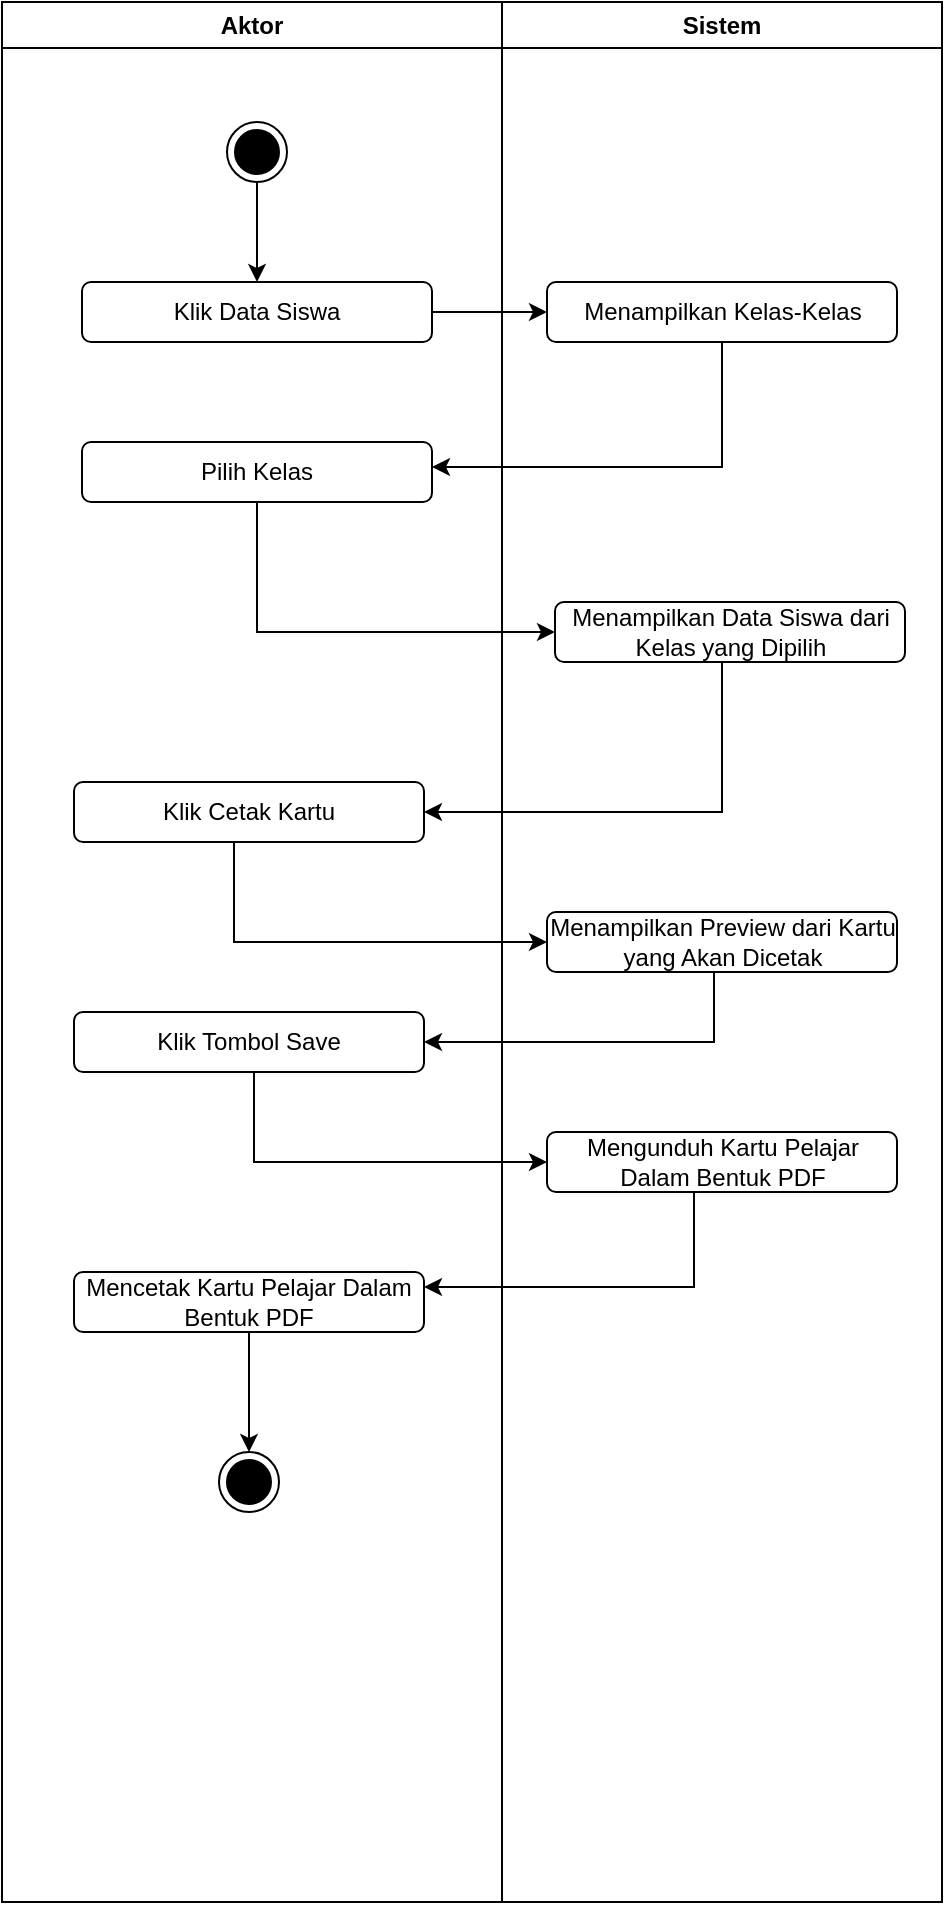 <mxfile version="21.6.5" type="github">
  <diagram name="Halaman-1" id="T8Imd4oGdBzQqa7fSYgq">
    <mxGraphModel dx="797" dy="746" grid="1" gridSize="10" guides="1" tooltips="1" connect="1" arrows="1" fold="1" page="1" pageScale="1" pageWidth="827" pageHeight="1169" math="0" shadow="0">
      <root>
        <mxCell id="0" />
        <mxCell id="1" parent="0" />
        <mxCell id="SFivbBBPAxUatTomFnrl-1" value="Aktor" style="swimlane;whiteSpace=wrap;html=1;" vertex="1" parent="1">
          <mxGeometry x="180" y="80" width="250" height="950" as="geometry" />
        </mxCell>
        <mxCell id="SFivbBBPAxUatTomFnrl-2" style="edgeStyle=orthogonalEdgeStyle;rounded=0;orthogonalLoop=1;jettySize=auto;html=1;entryX=0.5;entryY=0;entryDx=0;entryDy=0;" edge="1" parent="SFivbBBPAxUatTomFnrl-1" source="SFivbBBPAxUatTomFnrl-3" target="SFivbBBPAxUatTomFnrl-4">
          <mxGeometry relative="1" as="geometry" />
        </mxCell>
        <mxCell id="SFivbBBPAxUatTomFnrl-3" value="" style="ellipse;html=1;shape=endState;fillColor=#000000;strokeColor=#000000;" vertex="1" parent="SFivbBBPAxUatTomFnrl-1">
          <mxGeometry x="112.5" y="60" width="30" height="30" as="geometry" />
        </mxCell>
        <mxCell id="SFivbBBPAxUatTomFnrl-4" value="Klik Data Siswa" style="rounded=1;whiteSpace=wrap;html=1;" vertex="1" parent="SFivbBBPAxUatTomFnrl-1">
          <mxGeometry x="40" y="140" width="175" height="30" as="geometry" />
        </mxCell>
        <mxCell id="SFivbBBPAxUatTomFnrl-5" value="Pilih Kelas" style="rounded=1;whiteSpace=wrap;html=1;" vertex="1" parent="SFivbBBPAxUatTomFnrl-1">
          <mxGeometry x="40" y="220" width="175" height="30" as="geometry" />
        </mxCell>
        <mxCell id="SFivbBBPAxUatTomFnrl-7" style="edgeStyle=orthogonalEdgeStyle;rounded=0;orthogonalLoop=1;jettySize=auto;html=1;entryX=1;entryY=0.75;entryDx=0;entryDy=0;" edge="1" parent="SFivbBBPAxUatTomFnrl-1">
          <mxGeometry relative="1" as="geometry">
            <mxPoint x="360" y="160" as="sourcePoint" />
            <mxPoint x="215" y="232.5" as="targetPoint" />
            <Array as="points">
              <mxPoint x="360" y="233" />
            </Array>
          </mxGeometry>
        </mxCell>
        <mxCell id="SFivbBBPAxUatTomFnrl-8" value="Klik Cetak Kartu" style="rounded=1;whiteSpace=wrap;html=1;" vertex="1" parent="SFivbBBPAxUatTomFnrl-1">
          <mxGeometry x="36" y="390" width="175" height="30" as="geometry" />
        </mxCell>
        <mxCell id="SFivbBBPAxUatTomFnrl-9" value="Klik Tombol Save" style="rounded=1;whiteSpace=wrap;html=1;" vertex="1" parent="SFivbBBPAxUatTomFnrl-1">
          <mxGeometry x="36" y="505" width="175" height="30" as="geometry" />
        </mxCell>
        <mxCell id="SFivbBBPAxUatTomFnrl-10" style="edgeStyle=orthogonalEdgeStyle;rounded=0;orthogonalLoop=1;jettySize=auto;html=1;" edge="1" parent="SFivbBBPAxUatTomFnrl-1" source="SFivbBBPAxUatTomFnrl-11" target="SFivbBBPAxUatTomFnrl-12">
          <mxGeometry relative="1" as="geometry" />
        </mxCell>
        <mxCell id="SFivbBBPAxUatTomFnrl-11" value="Mencetak Kartu Pelajar Dalam Bentuk PDF" style="rounded=1;whiteSpace=wrap;html=1;" vertex="1" parent="SFivbBBPAxUatTomFnrl-1">
          <mxGeometry x="36" y="635" width="175" height="30" as="geometry" />
        </mxCell>
        <mxCell id="SFivbBBPAxUatTomFnrl-12" value="" style="ellipse;html=1;shape=endState;fillColor=#000000;strokeColor=#000000;" vertex="1" parent="SFivbBBPAxUatTomFnrl-1">
          <mxGeometry x="108.5" y="725" width="30" height="30" as="geometry" />
        </mxCell>
        <mxCell id="SFivbBBPAxUatTomFnrl-13" value="Sistem" style="swimlane;whiteSpace=wrap;html=1;" vertex="1" parent="1">
          <mxGeometry x="430" y="80" width="220" height="950" as="geometry" />
        </mxCell>
        <mxCell id="SFivbBBPAxUatTomFnrl-14" value="Menampilkan Kelas-Kelas" style="rounded=1;whiteSpace=wrap;html=1;" vertex="1" parent="SFivbBBPAxUatTomFnrl-13">
          <mxGeometry x="22.5" y="140" width="175" height="30" as="geometry" />
        </mxCell>
        <mxCell id="SFivbBBPAxUatTomFnrl-15" value="Menampilkan Data Siswa dari Kelas yang Dipilih" style="rounded=1;whiteSpace=wrap;html=1;" vertex="1" parent="SFivbBBPAxUatTomFnrl-13">
          <mxGeometry x="26.5" y="300" width="175" height="30" as="geometry" />
        </mxCell>
        <mxCell id="SFivbBBPAxUatTomFnrl-17" value="Menampilkan Preview dari Kartu yang Akan Dicetak" style="rounded=1;whiteSpace=wrap;html=1;" vertex="1" parent="SFivbBBPAxUatTomFnrl-13">
          <mxGeometry x="22.5" y="455" width="175" height="30" as="geometry" />
        </mxCell>
        <mxCell id="SFivbBBPAxUatTomFnrl-18" value="Mengunduh Kartu Pelajar Dalam Bentuk PDF" style="rounded=1;whiteSpace=wrap;html=1;" vertex="1" parent="SFivbBBPAxUatTomFnrl-13">
          <mxGeometry x="22.5" y="565" width="175" height="30" as="geometry" />
        </mxCell>
        <mxCell id="SFivbBBPAxUatTomFnrl-19" style="edgeStyle=orthogonalEdgeStyle;rounded=0;orthogonalLoop=1;jettySize=auto;html=1;exitX=1;exitY=0.5;exitDx=0;exitDy=0;entryX=0;entryY=0.5;entryDx=0;entryDy=0;" edge="1" parent="1" source="SFivbBBPAxUatTomFnrl-4" target="SFivbBBPAxUatTomFnrl-14">
          <mxGeometry relative="1" as="geometry" />
        </mxCell>
        <mxCell id="SFivbBBPAxUatTomFnrl-20" style="edgeStyle=orthogonalEdgeStyle;rounded=0;orthogonalLoop=1;jettySize=auto;html=1;" edge="1" parent="1" source="SFivbBBPAxUatTomFnrl-5" target="SFivbBBPAxUatTomFnrl-15">
          <mxGeometry relative="1" as="geometry">
            <Array as="points">
              <mxPoint x="308" y="395" />
            </Array>
          </mxGeometry>
        </mxCell>
        <mxCell id="SFivbBBPAxUatTomFnrl-24" style="edgeStyle=orthogonalEdgeStyle;rounded=0;orthogonalLoop=1;jettySize=auto;html=1;entryX=1;entryY=0.5;entryDx=0;entryDy=0;" edge="1" parent="1" source="SFivbBBPAxUatTomFnrl-17" target="SFivbBBPAxUatTomFnrl-9">
          <mxGeometry relative="1" as="geometry">
            <Array as="points">
              <mxPoint x="536" y="600" />
            </Array>
          </mxGeometry>
        </mxCell>
        <mxCell id="SFivbBBPAxUatTomFnrl-25" style="edgeStyle=orthogonalEdgeStyle;rounded=0;orthogonalLoop=1;jettySize=auto;html=1;entryX=0;entryY=0.5;entryDx=0;entryDy=0;" edge="1" parent="1" source="SFivbBBPAxUatTomFnrl-8" target="SFivbBBPAxUatTomFnrl-17">
          <mxGeometry relative="1" as="geometry">
            <Array as="points">
              <mxPoint x="296" y="550" />
            </Array>
          </mxGeometry>
        </mxCell>
        <mxCell id="SFivbBBPAxUatTomFnrl-26" style="edgeStyle=orthogonalEdgeStyle;rounded=0;orthogonalLoop=1;jettySize=auto;html=1;entryX=0;entryY=0.5;entryDx=0;entryDy=0;" edge="1" parent="1" source="SFivbBBPAxUatTomFnrl-9" target="SFivbBBPAxUatTomFnrl-18">
          <mxGeometry relative="1" as="geometry">
            <Array as="points">
              <mxPoint x="306" y="660" />
            </Array>
          </mxGeometry>
        </mxCell>
        <mxCell id="SFivbBBPAxUatTomFnrl-27" style="edgeStyle=orthogonalEdgeStyle;rounded=0;orthogonalLoop=1;jettySize=auto;html=1;entryX=1;entryY=0.25;entryDx=0;entryDy=0;" edge="1" parent="1" source="SFivbBBPAxUatTomFnrl-18" target="SFivbBBPAxUatTomFnrl-11">
          <mxGeometry relative="1" as="geometry">
            <Array as="points">
              <mxPoint x="526" y="723" />
            </Array>
          </mxGeometry>
        </mxCell>
        <mxCell id="SFivbBBPAxUatTomFnrl-28" style="edgeStyle=orthogonalEdgeStyle;rounded=0;orthogonalLoop=1;jettySize=auto;html=1;entryX=1;entryY=0.5;entryDx=0;entryDy=0;" edge="1" parent="1" source="SFivbBBPAxUatTomFnrl-15" target="SFivbBBPAxUatTomFnrl-8">
          <mxGeometry relative="1" as="geometry">
            <Array as="points">
              <mxPoint x="540" y="485" />
            </Array>
          </mxGeometry>
        </mxCell>
      </root>
    </mxGraphModel>
  </diagram>
</mxfile>
